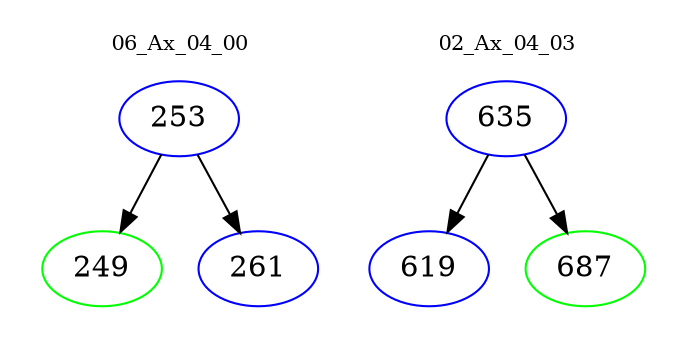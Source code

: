 digraph{
subgraph cluster_0 {
color = white
label = "06_Ax_04_00";
fontsize=10;
T0_253 [label="253", color="blue"]
T0_253 -> T0_249 [color="black"]
T0_249 [label="249", color="green"]
T0_253 -> T0_261 [color="black"]
T0_261 [label="261", color="blue"]
}
subgraph cluster_1 {
color = white
label = "02_Ax_04_03";
fontsize=10;
T1_635 [label="635", color="blue"]
T1_635 -> T1_619 [color="black"]
T1_619 [label="619", color="blue"]
T1_635 -> T1_687 [color="black"]
T1_687 [label="687", color="green"]
}
}
